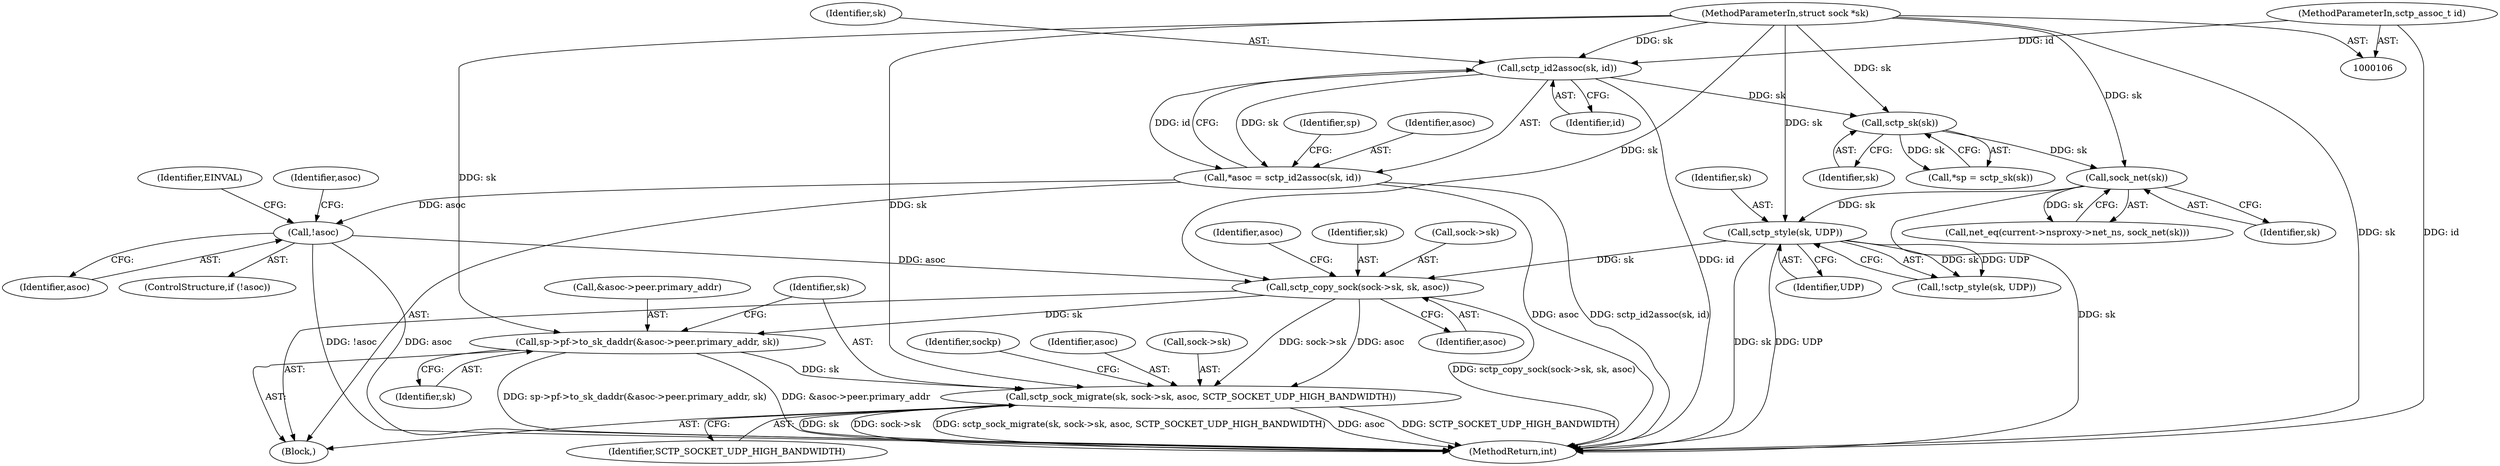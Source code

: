 digraph "0_linux_df80cd9b28b9ebaa284a41df611dbf3a2d05ca74@API" {
"1000179" [label="(Call,sctp_copy_sock(sock->sk, sk, asoc))"];
"1000157" [label="(Call,sctp_style(sk, UDP))"];
"1000135" [label="(Call,sock_net(sk))"];
"1000120" [label="(Call,sctp_sk(sk))"];
"1000114" [label="(Call,sctp_id2assoc(sk, id))"];
"1000107" [label="(MethodParameterIn,struct sock *sk)"];
"1000108" [label="(MethodParameterIn,sctp_assoc_t id)"];
"1000141" [label="(Call,!asoc)"];
"1000112" [label="(Call,*asoc = sctp_id2assoc(sk, id))"];
"1000185" [label="(Call,sp->pf->to_sk_daddr(&asoc->peer.primary_addr, sk))"];
"1000193" [label="(Call,sctp_sock_migrate(sk, sock->sk, asoc, SCTP_SOCKET_UDP_HIGH_BANDWIDTH))"];
"1000150" [label="(Identifier,asoc)"];
"1000120" [label="(Call,sctp_sk(sk))"];
"1000141" [label="(Call,!asoc)"];
"1000121" [label="(Identifier,sk)"];
"1000193" [label="(Call,sctp_sock_migrate(sk, sock->sk, asoc, SCTP_SOCKET_UDP_HIGH_BANDWIDTH))"];
"1000202" [label="(Identifier,sockp)"];
"1000198" [label="(Identifier,asoc)"];
"1000129" [label="(Call,net_eq(current->nsproxy->net_ns, sock_net(sk)))"];
"1000156" [label="(Call,!sctp_style(sk, UDP))"];
"1000184" [label="(Identifier,asoc)"];
"1000180" [label="(Call,sock->sk)"];
"1000189" [label="(Identifier,asoc)"];
"1000118" [label="(Call,*sp = sctp_sk(sk))"];
"1000192" [label="(Identifier,sk)"];
"1000195" [label="(Call,sock->sk)"];
"1000119" [label="(Identifier,sp)"];
"1000112" [label="(Call,*asoc = sctp_id2assoc(sk, id))"];
"1000157" [label="(Call,sctp_style(sk, UDP))"];
"1000194" [label="(Identifier,sk)"];
"1000114" [label="(Call,sctp_id2assoc(sk, id))"];
"1000159" [label="(Identifier,UDP)"];
"1000107" [label="(MethodParameterIn,struct sock *sk)"];
"1000186" [label="(Call,&asoc->peer.primary_addr)"];
"1000115" [label="(Identifier,sk)"];
"1000136" [label="(Identifier,sk)"];
"1000116" [label="(Identifier,id)"];
"1000183" [label="(Identifier,sk)"];
"1000158" [label="(Identifier,sk)"];
"1000179" [label="(Call,sctp_copy_sock(sock->sk, sk, asoc))"];
"1000199" [label="(Identifier,SCTP_SOCKET_UDP_HIGH_BANDWIDTH)"];
"1000113" [label="(Identifier,asoc)"];
"1000206" [label="(MethodReturn,int)"];
"1000140" [label="(ControlStructure,if (!asoc))"];
"1000108" [label="(MethodParameterIn,sctp_assoc_t id)"];
"1000145" [label="(Identifier,EINVAL)"];
"1000142" [label="(Identifier,asoc)"];
"1000135" [label="(Call,sock_net(sk))"];
"1000185" [label="(Call,sp->pf->to_sk_daddr(&asoc->peer.primary_addr, sk))"];
"1000110" [label="(Block,)"];
"1000179" -> "1000110"  [label="AST: "];
"1000179" -> "1000184"  [label="CFG: "];
"1000180" -> "1000179"  [label="AST: "];
"1000183" -> "1000179"  [label="AST: "];
"1000184" -> "1000179"  [label="AST: "];
"1000189" -> "1000179"  [label="CFG: "];
"1000179" -> "1000206"  [label="DDG: sctp_copy_sock(sock->sk, sk, asoc)"];
"1000157" -> "1000179"  [label="DDG: sk"];
"1000107" -> "1000179"  [label="DDG: sk"];
"1000141" -> "1000179"  [label="DDG: asoc"];
"1000179" -> "1000185"  [label="DDG: sk"];
"1000179" -> "1000193"  [label="DDG: sock->sk"];
"1000179" -> "1000193"  [label="DDG: asoc"];
"1000157" -> "1000156"  [label="AST: "];
"1000157" -> "1000159"  [label="CFG: "];
"1000158" -> "1000157"  [label="AST: "];
"1000159" -> "1000157"  [label="AST: "];
"1000156" -> "1000157"  [label="CFG: "];
"1000157" -> "1000206"  [label="DDG: UDP"];
"1000157" -> "1000206"  [label="DDG: sk"];
"1000157" -> "1000156"  [label="DDG: sk"];
"1000157" -> "1000156"  [label="DDG: UDP"];
"1000135" -> "1000157"  [label="DDG: sk"];
"1000107" -> "1000157"  [label="DDG: sk"];
"1000135" -> "1000129"  [label="AST: "];
"1000135" -> "1000136"  [label="CFG: "];
"1000136" -> "1000135"  [label="AST: "];
"1000129" -> "1000135"  [label="CFG: "];
"1000135" -> "1000206"  [label="DDG: sk"];
"1000135" -> "1000129"  [label="DDG: sk"];
"1000120" -> "1000135"  [label="DDG: sk"];
"1000107" -> "1000135"  [label="DDG: sk"];
"1000120" -> "1000118"  [label="AST: "];
"1000120" -> "1000121"  [label="CFG: "];
"1000121" -> "1000120"  [label="AST: "];
"1000118" -> "1000120"  [label="CFG: "];
"1000120" -> "1000118"  [label="DDG: sk"];
"1000114" -> "1000120"  [label="DDG: sk"];
"1000107" -> "1000120"  [label="DDG: sk"];
"1000114" -> "1000112"  [label="AST: "];
"1000114" -> "1000116"  [label="CFG: "];
"1000115" -> "1000114"  [label="AST: "];
"1000116" -> "1000114"  [label="AST: "];
"1000112" -> "1000114"  [label="CFG: "];
"1000114" -> "1000206"  [label="DDG: id"];
"1000114" -> "1000112"  [label="DDG: sk"];
"1000114" -> "1000112"  [label="DDG: id"];
"1000107" -> "1000114"  [label="DDG: sk"];
"1000108" -> "1000114"  [label="DDG: id"];
"1000107" -> "1000106"  [label="AST: "];
"1000107" -> "1000206"  [label="DDG: sk"];
"1000107" -> "1000185"  [label="DDG: sk"];
"1000107" -> "1000193"  [label="DDG: sk"];
"1000108" -> "1000106"  [label="AST: "];
"1000108" -> "1000206"  [label="DDG: id"];
"1000141" -> "1000140"  [label="AST: "];
"1000141" -> "1000142"  [label="CFG: "];
"1000142" -> "1000141"  [label="AST: "];
"1000145" -> "1000141"  [label="CFG: "];
"1000150" -> "1000141"  [label="CFG: "];
"1000141" -> "1000206"  [label="DDG: asoc"];
"1000141" -> "1000206"  [label="DDG: !asoc"];
"1000112" -> "1000141"  [label="DDG: asoc"];
"1000112" -> "1000110"  [label="AST: "];
"1000113" -> "1000112"  [label="AST: "];
"1000119" -> "1000112"  [label="CFG: "];
"1000112" -> "1000206"  [label="DDG: sctp_id2assoc(sk, id)"];
"1000112" -> "1000206"  [label="DDG: asoc"];
"1000185" -> "1000110"  [label="AST: "];
"1000185" -> "1000192"  [label="CFG: "];
"1000186" -> "1000185"  [label="AST: "];
"1000192" -> "1000185"  [label="AST: "];
"1000194" -> "1000185"  [label="CFG: "];
"1000185" -> "1000206"  [label="DDG: sp->pf->to_sk_daddr(&asoc->peer.primary_addr, sk)"];
"1000185" -> "1000206"  [label="DDG: &asoc->peer.primary_addr"];
"1000185" -> "1000193"  [label="DDG: sk"];
"1000193" -> "1000110"  [label="AST: "];
"1000193" -> "1000199"  [label="CFG: "];
"1000194" -> "1000193"  [label="AST: "];
"1000195" -> "1000193"  [label="AST: "];
"1000198" -> "1000193"  [label="AST: "];
"1000199" -> "1000193"  [label="AST: "];
"1000202" -> "1000193"  [label="CFG: "];
"1000193" -> "1000206"  [label="DDG: SCTP_SOCKET_UDP_HIGH_BANDWIDTH"];
"1000193" -> "1000206"  [label="DDG: sk"];
"1000193" -> "1000206"  [label="DDG: sock->sk"];
"1000193" -> "1000206"  [label="DDG: sctp_sock_migrate(sk, sock->sk, asoc, SCTP_SOCKET_UDP_HIGH_BANDWIDTH)"];
"1000193" -> "1000206"  [label="DDG: asoc"];
}
